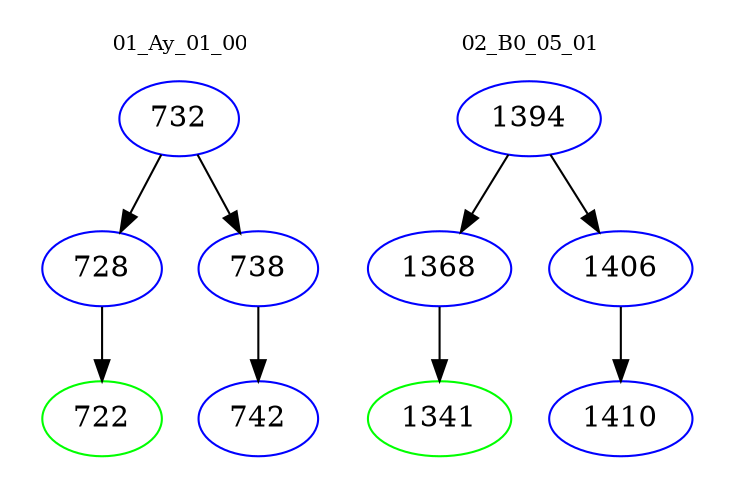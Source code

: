 digraph{
subgraph cluster_0 {
color = white
label = "01_Ay_01_00";
fontsize=10;
T0_732 [label="732", color="blue"]
T0_732 -> T0_728 [color="black"]
T0_728 [label="728", color="blue"]
T0_728 -> T0_722 [color="black"]
T0_722 [label="722", color="green"]
T0_732 -> T0_738 [color="black"]
T0_738 [label="738", color="blue"]
T0_738 -> T0_742 [color="black"]
T0_742 [label="742", color="blue"]
}
subgraph cluster_1 {
color = white
label = "02_B0_05_01";
fontsize=10;
T1_1394 [label="1394", color="blue"]
T1_1394 -> T1_1368 [color="black"]
T1_1368 [label="1368", color="blue"]
T1_1368 -> T1_1341 [color="black"]
T1_1341 [label="1341", color="green"]
T1_1394 -> T1_1406 [color="black"]
T1_1406 [label="1406", color="blue"]
T1_1406 -> T1_1410 [color="black"]
T1_1410 [label="1410", color="blue"]
}
}
